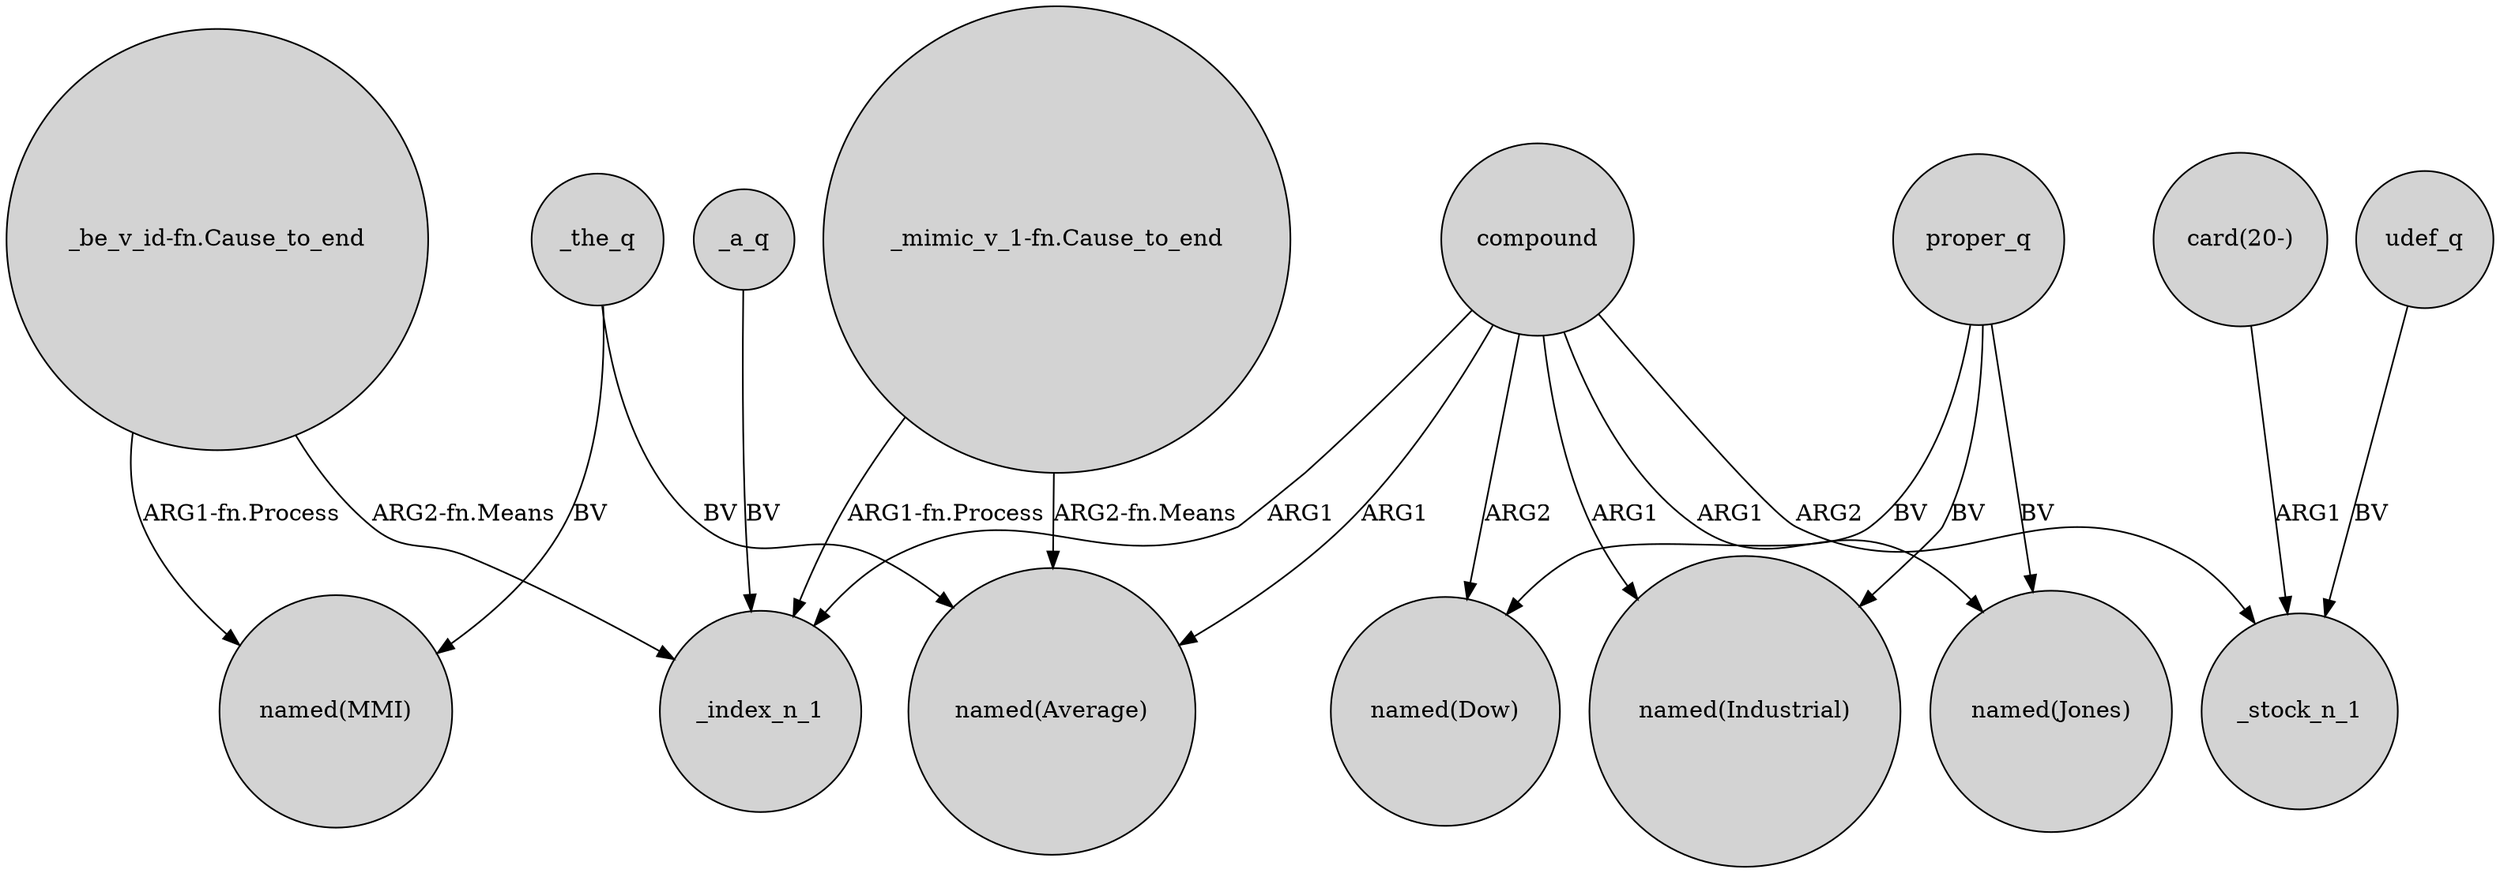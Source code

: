 digraph {
	node [shape=circle style=filled]
	_the_q -> "named(MMI)" [label=BV]
	"_be_v_id-fn.Cause_to_end" -> _index_n_1 [label="ARG2-fn.Means"]
	"_mimic_v_1-fn.Cause_to_end" -> _index_n_1 [label="ARG1-fn.Process"]
	"_mimic_v_1-fn.Cause_to_end" -> "named(Average)" [label="ARG2-fn.Means"]
	compound -> "named(Dow)" [label=ARG2]
	compound -> _stock_n_1 [label=ARG2]
	compound -> "named(Jones)" [label=ARG1]
	_the_q -> "named(Average)" [label=BV]
	proper_q -> "named(Jones)" [label=BV]
	"card(20-)" -> _stock_n_1 [label=ARG1]
	proper_q -> "named(Dow)" [label=BV]
	compound -> "named(Industrial)" [label=ARG1]
	compound -> "named(Average)" [label=ARG1]
	compound -> _index_n_1 [label=ARG1]
	"_be_v_id-fn.Cause_to_end" -> "named(MMI)" [label="ARG1-fn.Process"]
	udef_q -> _stock_n_1 [label=BV]
	_a_q -> _index_n_1 [label=BV]
	proper_q -> "named(Industrial)" [label=BV]
}
